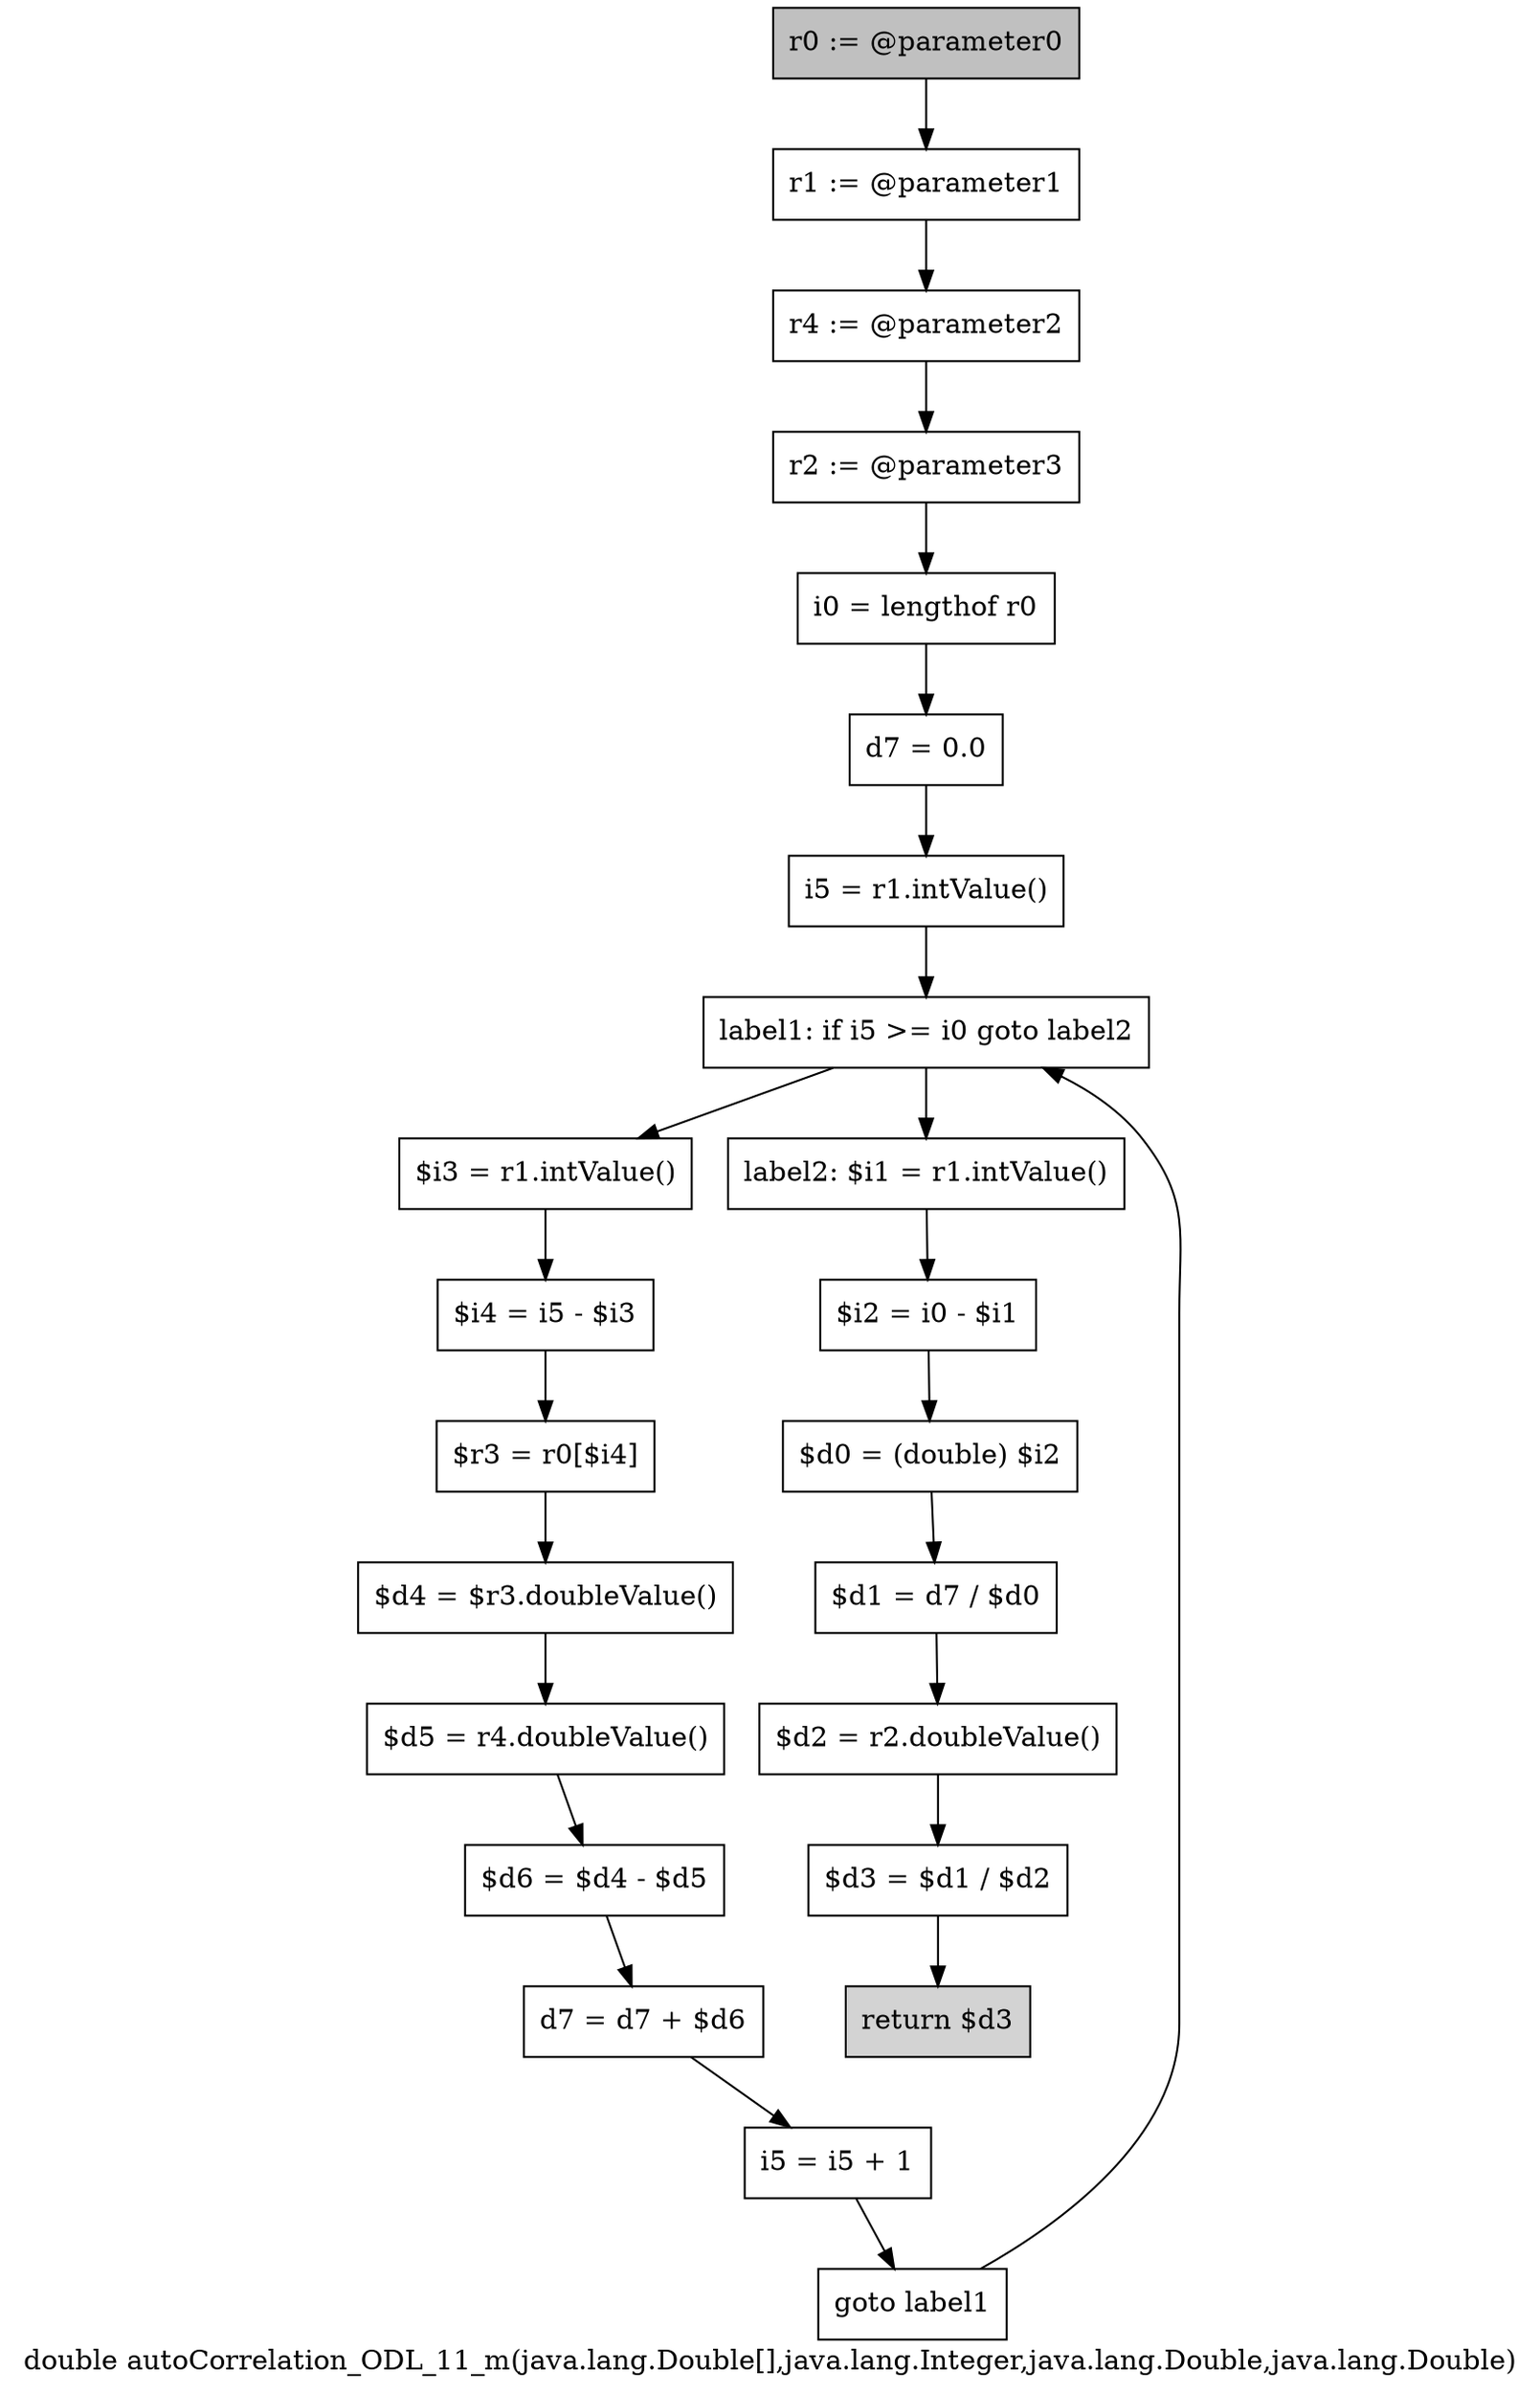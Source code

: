 digraph "double autoCorrelation_ODL_11_m(java.lang.Double[],java.lang.Integer,java.lang.Double,java.lang.Double)" {
    label="double autoCorrelation_ODL_11_m(java.lang.Double[],java.lang.Integer,java.lang.Double,java.lang.Double)";
    node [shape=box];
    "0" [style=filled,fillcolor=gray,label="r0 := @parameter0",];
    "1" [label="r1 := @parameter1",];
    "0"->"1";
    "2" [label="r4 := @parameter2",];
    "1"->"2";
    "3" [label="r2 := @parameter3",];
    "2"->"3";
    "4" [label="i0 = lengthof r0",];
    "3"->"4";
    "5" [label="d7 = 0.0",];
    "4"->"5";
    "6" [label="i5 = r1.intValue()",];
    "5"->"6";
    "7" [label="label1: if i5 >= i0 goto label2",];
    "6"->"7";
    "8" [label="$i3 = r1.intValue()",];
    "7"->"8";
    "17" [label="label2: $i1 = r1.intValue()",];
    "7"->"17";
    "9" [label="$i4 = i5 - $i3",];
    "8"->"9";
    "10" [label="$r3 = r0[$i4]",];
    "9"->"10";
    "11" [label="$d4 = $r3.doubleValue()",];
    "10"->"11";
    "12" [label="$d5 = r4.doubleValue()",];
    "11"->"12";
    "13" [label="$d6 = $d4 - $d5",];
    "12"->"13";
    "14" [label="d7 = d7 + $d6",];
    "13"->"14";
    "15" [label="i5 = i5 + 1",];
    "14"->"15";
    "16" [label="goto label1",];
    "15"->"16";
    "16"->"7";
    "18" [label="$i2 = i0 - $i1",];
    "17"->"18";
    "19" [label="$d0 = (double) $i2",];
    "18"->"19";
    "20" [label="$d1 = d7 / $d0",];
    "19"->"20";
    "21" [label="$d2 = r2.doubleValue()",];
    "20"->"21";
    "22" [label="$d3 = $d1 / $d2",];
    "21"->"22";
    "23" [style=filled,fillcolor=lightgray,label="return $d3",];
    "22"->"23";
}
